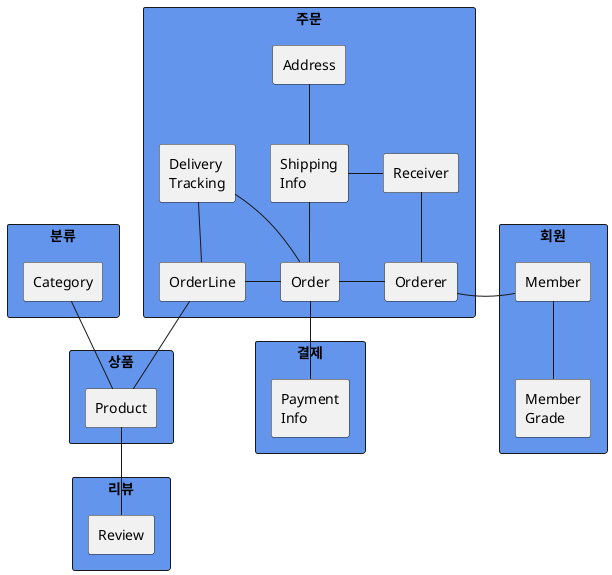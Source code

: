 @startuml

rectangle 분류 #CornflowerBlue {
    rectangle "Category" as g
}

rectangle 상품 #CornflowerBlue {
    rectangle "Product" as h
}

rectangle 리뷰 #CornflowerBlue {
    rectangle "Review" as i
}

rectangle 주문 #CornflowerBlue {
    rectangle "Address" as a
    rectangle "Shipping\nInfo" as b
    rectangle "Order" as c
    rectangle "Receiver" as j
    rectangle "Orderer" as k
    rectangle "Delivery\nTracking" as e
    rectangle "OrderLine" as f
}

rectangle 결제 #CornflowerBlue {
    rectangle "Payment\nInfo" as d
}

rectangle 회원 #CornflowerBlue {
    rectangle "Member" as l
    rectangle "Member\nGrade" as m
}

a -down- b
b -down- c
c -down- d
c -left- f
f -up- e
e -right- c
f -- h
h -up- g
h -down- i
c -right- k
b -right- j
j -down- k
k -right- l
l -down- m

@enduml